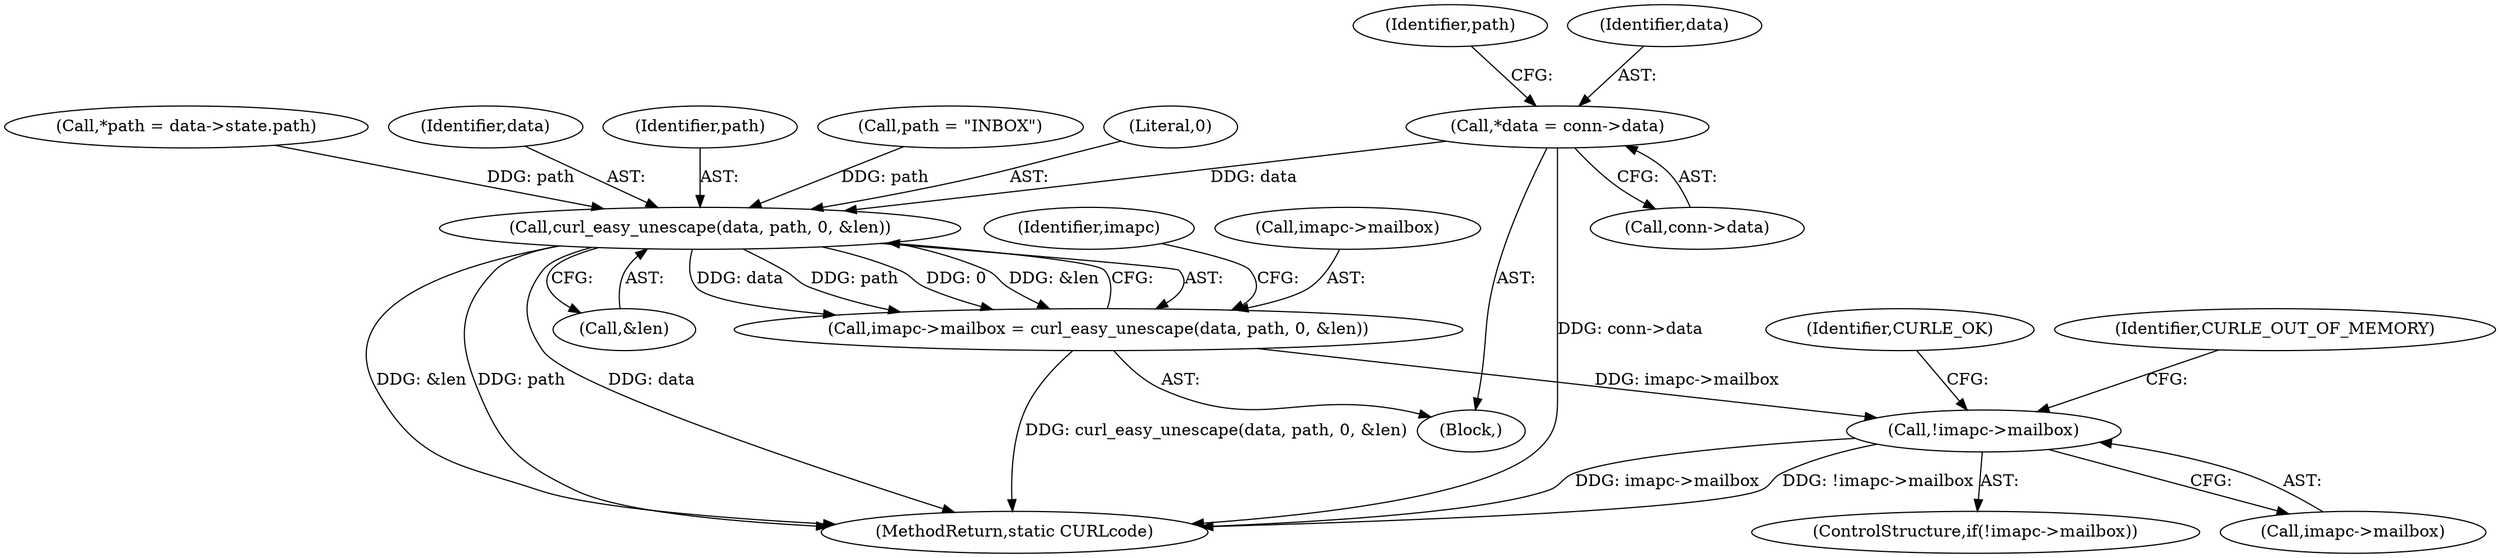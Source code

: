 digraph "1_curl_75ca568fa1c19de4c5358fed246686de8467c238_1@pointer" {
"1000115" [label="(Call,*data = conn->data)"];
"1000140" [label="(Call,curl_easy_unescape(data, path, 0, &len))"];
"1000136" [label="(Call,imapc->mailbox = curl_easy_unescape(data, path, 0, &len))"];
"1000147" [label="(Call,!imapc->mailbox)"];
"1000154" [label="(Identifier,CURLE_OK)"];
"1000141" [label="(Identifier,data)"];
"1000117" [label="(Call,conn->data)"];
"1000142" [label="(Identifier,path)"];
"1000140" [label="(Call,curl_easy_unescape(data, path, 0, &len))"];
"1000115" [label="(Call,*data = conn->data)"];
"1000155" [label="(MethodReturn,static CURLcode)"];
"1000136" [label="(Call,imapc->mailbox = curl_easy_unescape(data, path, 0, &len))"];
"1000147" [label="(Call,!imapc->mailbox)"];
"1000133" [label="(Call,path = \"INBOX\")"];
"1000149" [label="(Identifier,imapc)"];
"1000122" [label="(Identifier,path)"];
"1000104" [label="(Block,)"];
"1000152" [label="(Identifier,CURLE_OUT_OF_MEMORY)"];
"1000116" [label="(Identifier,data)"];
"1000137" [label="(Call,imapc->mailbox)"];
"1000148" [label="(Call,imapc->mailbox)"];
"1000146" [label="(ControlStructure,if(!imapc->mailbox))"];
"1000143" [label="(Literal,0)"];
"1000121" [label="(Call,*path = data->state.path)"];
"1000144" [label="(Call,&len)"];
"1000115" -> "1000104"  [label="AST: "];
"1000115" -> "1000117"  [label="CFG: "];
"1000116" -> "1000115"  [label="AST: "];
"1000117" -> "1000115"  [label="AST: "];
"1000122" -> "1000115"  [label="CFG: "];
"1000115" -> "1000155"  [label="DDG: conn->data"];
"1000115" -> "1000140"  [label="DDG: data"];
"1000140" -> "1000136"  [label="AST: "];
"1000140" -> "1000144"  [label="CFG: "];
"1000141" -> "1000140"  [label="AST: "];
"1000142" -> "1000140"  [label="AST: "];
"1000143" -> "1000140"  [label="AST: "];
"1000144" -> "1000140"  [label="AST: "];
"1000136" -> "1000140"  [label="CFG: "];
"1000140" -> "1000155"  [label="DDG: path"];
"1000140" -> "1000155"  [label="DDG: data"];
"1000140" -> "1000155"  [label="DDG: &len"];
"1000140" -> "1000136"  [label="DDG: data"];
"1000140" -> "1000136"  [label="DDG: path"];
"1000140" -> "1000136"  [label="DDG: 0"];
"1000140" -> "1000136"  [label="DDG: &len"];
"1000133" -> "1000140"  [label="DDG: path"];
"1000121" -> "1000140"  [label="DDG: path"];
"1000136" -> "1000104"  [label="AST: "];
"1000137" -> "1000136"  [label="AST: "];
"1000149" -> "1000136"  [label="CFG: "];
"1000136" -> "1000155"  [label="DDG: curl_easy_unescape(data, path, 0, &len)"];
"1000136" -> "1000147"  [label="DDG: imapc->mailbox"];
"1000147" -> "1000146"  [label="AST: "];
"1000147" -> "1000148"  [label="CFG: "];
"1000148" -> "1000147"  [label="AST: "];
"1000152" -> "1000147"  [label="CFG: "];
"1000154" -> "1000147"  [label="CFG: "];
"1000147" -> "1000155"  [label="DDG: imapc->mailbox"];
"1000147" -> "1000155"  [label="DDG: !imapc->mailbox"];
}
